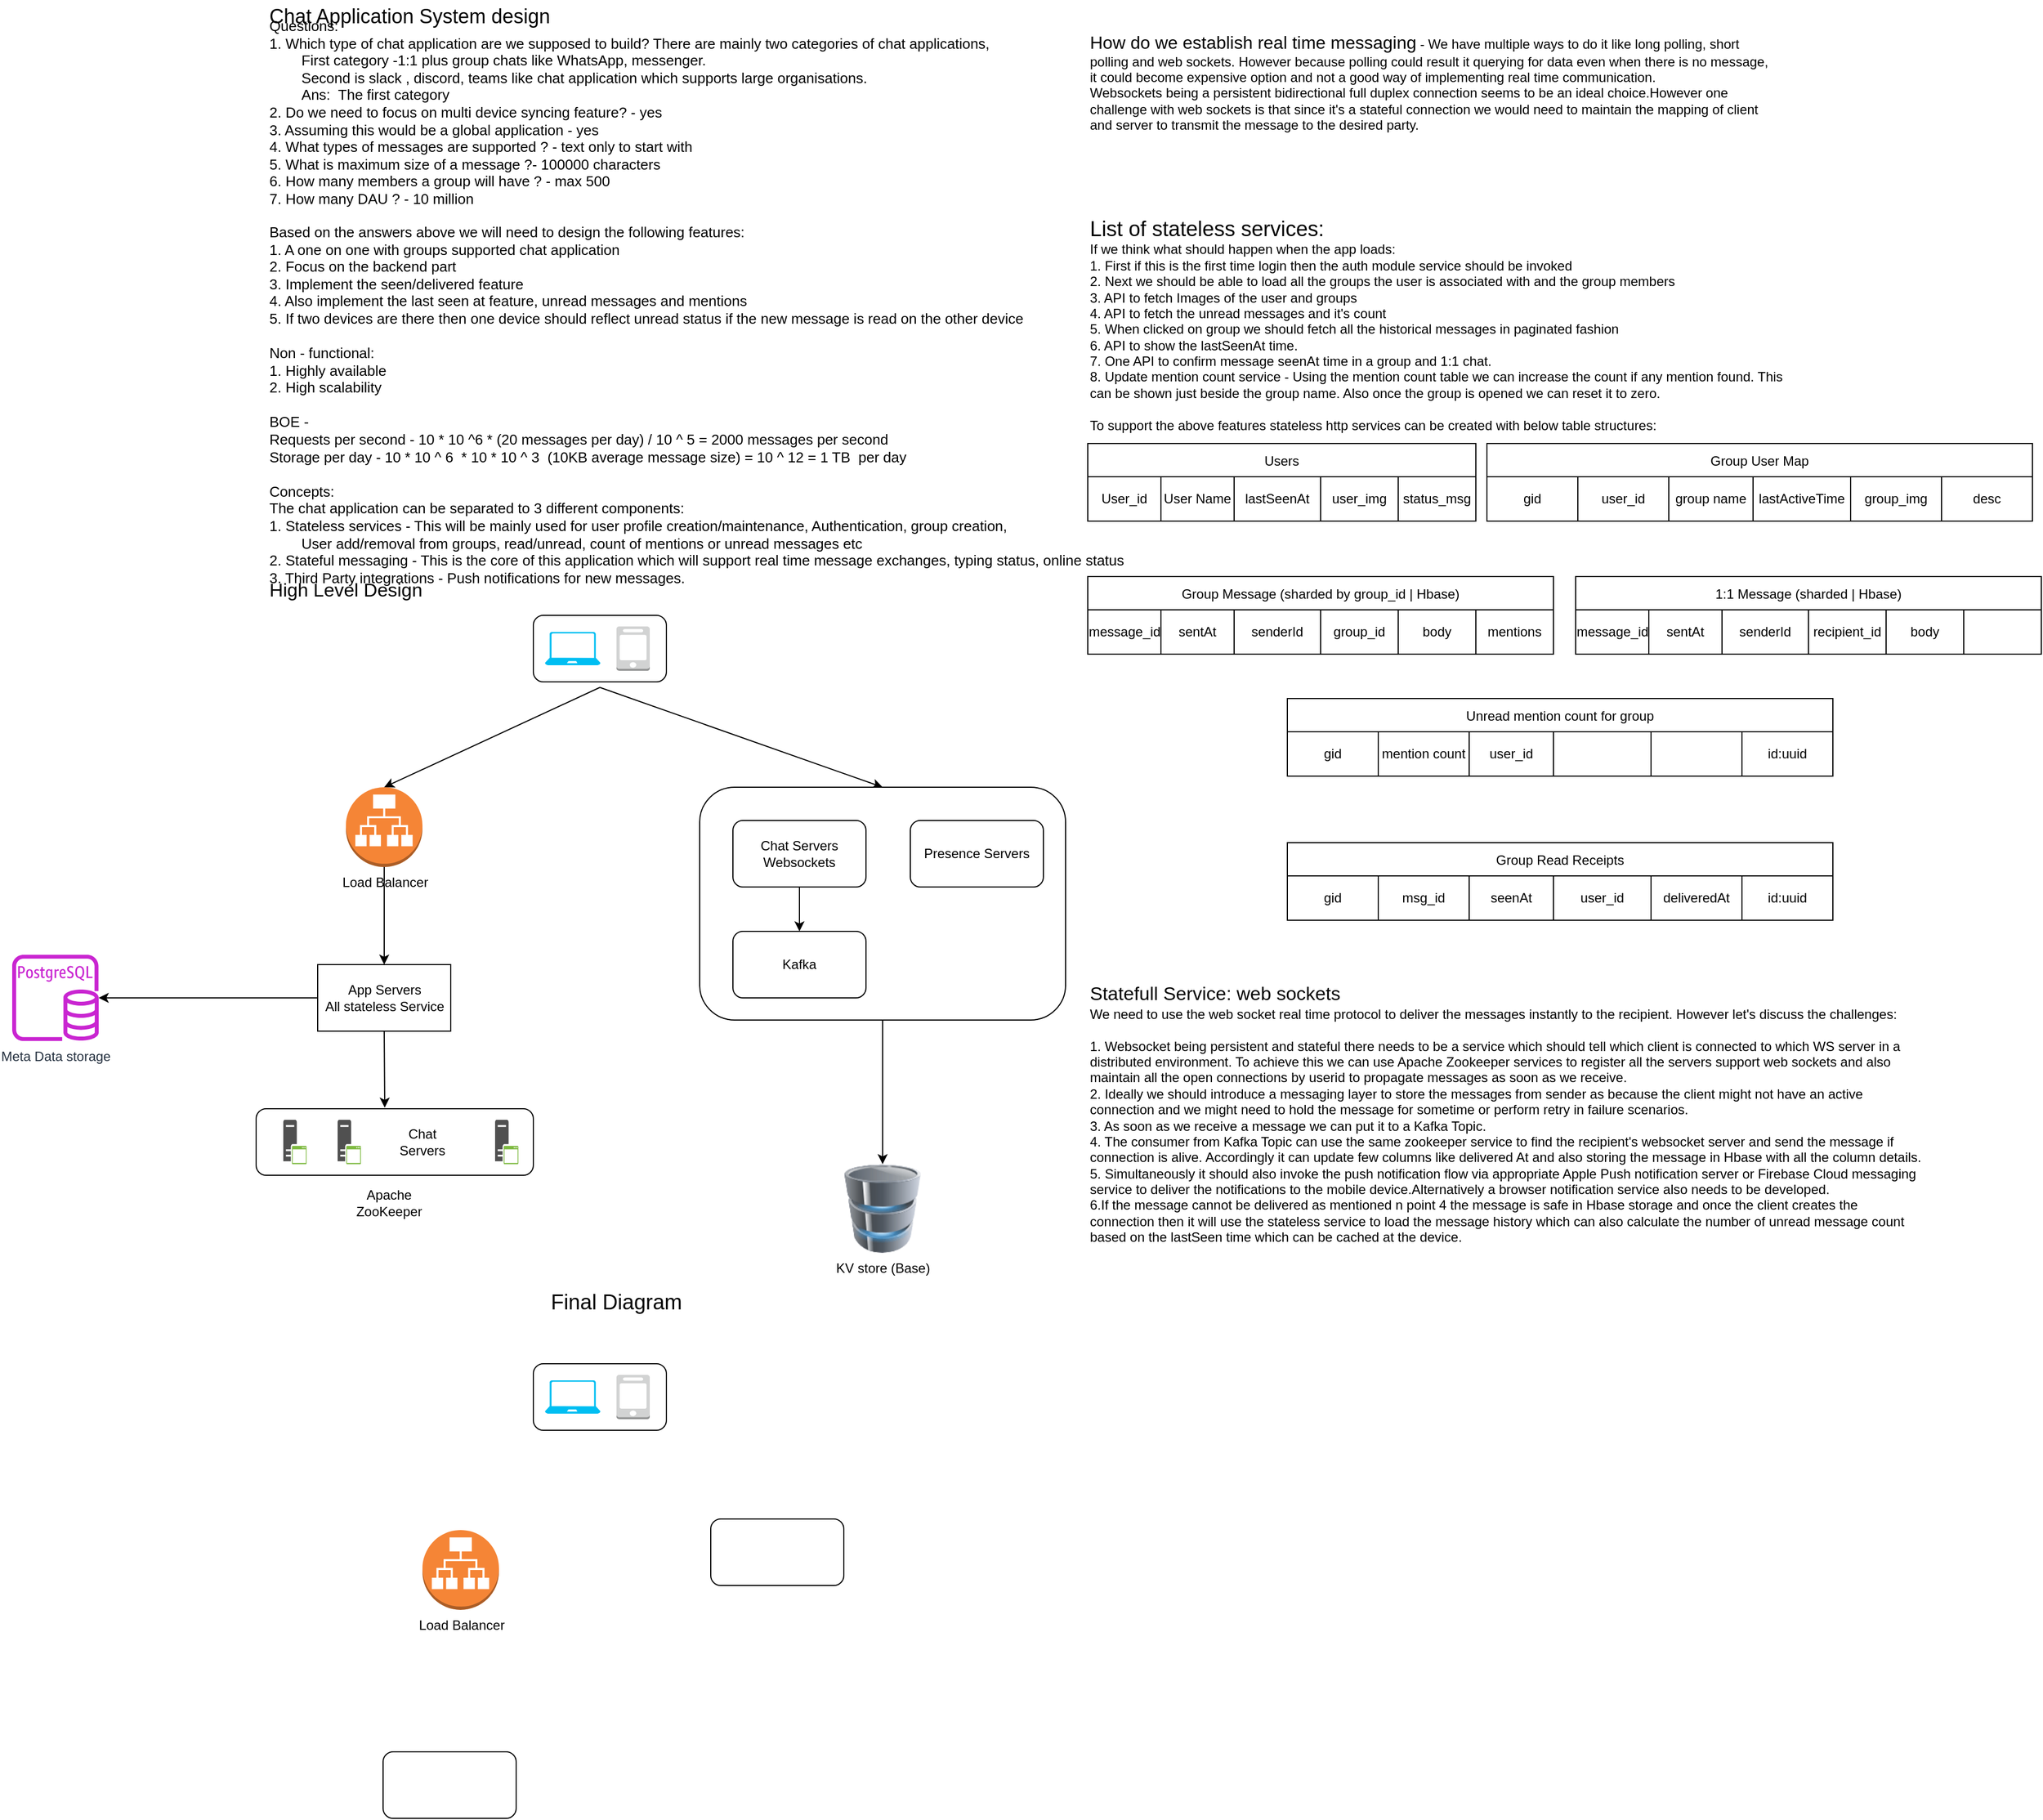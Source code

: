 <mxfile version="24.3.1" type="github">
  <diagram name="Page-1" id="3VYbJmwqDZBETqcIFygg">
    <mxGraphModel dx="2413" dy="1190" grid="1" gridSize="10" guides="1" tooltips="1" connect="1" arrows="1" fold="1" page="1" pageScale="1" pageWidth="827" pageHeight="1169" math="0" shadow="0">
      <root>
        <mxCell id="0" />
        <mxCell id="1" parent="0" />
        <mxCell id="HWvaaGP3WwTQ4oXDmzbK-1" value="&lt;div style=&quot;&quot;&gt;&lt;font style=&quot;font-size: 13px;&quot;&gt;Questions:&lt;/font&gt;&lt;/div&gt;&lt;div style=&quot;&quot;&gt;&lt;font style=&quot;font-size: 13px;&quot;&gt;1. Which type of chat application are we supposed to build? There are mainly two categories of chat applications,&amp;nbsp;&lt;/font&gt;&lt;/div&gt;&lt;div style=&quot;&quot;&gt;&lt;font style=&quot;font-size: 13px;&quot;&gt;&lt;span style=&quot;white-space: pre;&quot;&gt;&#x9;First category -&lt;/span&gt;1:1 plus group chats like WhatsApp, messenger.&amp;nbsp;&lt;/font&gt;&lt;/div&gt;&lt;div style=&quot;&quot;&gt;&lt;font style=&quot;font-size: 13px;&quot;&gt;&lt;span style=&quot;white-space: pre;&quot;&gt;&#x9;&lt;/span&gt;Second is slack , discord, teams like chat application which supports large organisations.&lt;/font&gt;&lt;/div&gt;&lt;div style=&quot;&quot;&gt;&lt;font style=&quot;font-size: 13px;&quot;&gt;&lt;span style=&quot;white-space: pre;&quot;&gt;&#x9;Ans:  The first category&lt;/span&gt;&lt;br&gt;&lt;/font&gt;&lt;/div&gt;&lt;div style=&quot;&quot;&gt;&lt;font&gt;&lt;font size=&quot;2&quot;&gt;&lt;span style=&quot;white-space: pre;&quot;&gt;2. Do we need to focus on multi device syncing feature? - yes&lt;/span&gt;&lt;/font&gt;&lt;/font&gt;&lt;/div&gt;&lt;div style=&quot;&quot;&gt;&lt;font&gt;&lt;font size=&quot;2&quot;&gt;&lt;span style=&quot;white-space: pre;&quot;&gt;3. Assuming this would be a global application - yes&lt;/span&gt;&lt;/font&gt;&lt;/font&gt;&lt;/div&gt;&lt;div style=&quot;&quot;&gt;&lt;font&gt;&lt;font size=&quot;2&quot;&gt;&lt;span style=&quot;white-space: pre;&quot;&gt;4. What types of messages are supported ? - text &lt;/span&gt;&lt;/font&gt;&lt;/font&gt;&lt;font size=&quot;2&quot;&gt;&lt;span style=&quot;white-space: pre;&quot;&gt;only to start with&lt;/span&gt;&lt;/font&gt;&lt;/div&gt;&lt;div style=&quot;&quot;&gt;&lt;font size=&quot;2&quot;&gt;&lt;span style=&quot;white-space: pre;&quot;&gt;5. What is maximum size of a message ?- 100000 characters&lt;/span&gt;&lt;/font&gt;&lt;/div&gt;&lt;div style=&quot;&quot;&gt;&lt;font size=&quot;2&quot;&gt;&lt;span style=&quot;white-space: pre;&quot;&gt;6. How many members a group will have ? - max 500&lt;/span&gt;&lt;/font&gt;&lt;/div&gt;&lt;div style=&quot;&quot;&gt;&lt;font size=&quot;2&quot;&gt;&lt;span style=&quot;white-space: pre;&quot;&gt;7. How many DAU ? - 10 million&lt;/span&gt;&lt;/font&gt;&lt;/div&gt;&lt;div style=&quot;&quot;&gt;&lt;br&gt;&lt;/div&gt;&lt;div style=&quot;&quot;&gt;&lt;font size=&quot;2&quot;&gt;&lt;span style=&quot;white-space: pre;&quot;&gt;Based on the answers above we will need to design the following features:&lt;/span&gt;&lt;/font&gt;&lt;/div&gt;&lt;div style=&quot;&quot;&gt;&lt;font size=&quot;2&quot;&gt;&lt;span style=&quot;white-space: pre;&quot;&gt;1. A one on one with groups supported chat application&lt;/span&gt;&lt;/font&gt;&lt;/div&gt;&lt;div style=&quot;&quot;&gt;&lt;font size=&quot;2&quot;&gt;&lt;span style=&quot;white-space: pre;&quot;&gt;2. Focus on the backend part&lt;/span&gt;&lt;/font&gt;&lt;/div&gt;&lt;div style=&quot;&quot;&gt;&lt;font size=&quot;2&quot;&gt;&lt;span style=&quot;white-space: pre;&quot;&gt;3. Implement the seen/delivered feature&lt;/span&gt;&lt;/font&gt;&lt;/div&gt;&lt;div style=&quot;&quot;&gt;&lt;span style=&quot;font-size: small; white-space: pre;&quot;&gt;4. Also implement the last seen at feature, unread messages and mentions&lt;/span&gt;&lt;font size=&quot;2&quot;&gt;&lt;span style=&quot;white-space: pre;&quot;&gt;&lt;br&gt;&lt;/span&gt;&lt;/font&gt;&lt;/div&gt;&lt;div style=&quot;&quot;&gt;&lt;span style=&quot;font-size: small; white-space: pre;&quot;&gt;5. If two devices are there then one device should reflect unread status if the new message is read on the other device&lt;/span&gt;&lt;/div&gt;&lt;div style=&quot;&quot;&gt;&lt;font size=&quot;2&quot;&gt;&lt;span style=&quot;white-space: pre;&quot;&gt;&lt;br&gt;&lt;/span&gt;&lt;/font&gt;&lt;/div&gt;&lt;div style=&quot;&quot;&gt;&lt;font size=&quot;2&quot;&gt;&lt;span style=&quot;white-space: pre;&quot;&gt;Non - functional:&lt;/span&gt;&lt;/font&gt;&lt;/div&gt;&lt;div style=&quot;&quot;&gt;&lt;font size=&quot;2&quot;&gt;&lt;span style=&quot;white-space: pre;&quot;&gt;1. Highly available&lt;/span&gt;&lt;/font&gt;&lt;/div&gt;&lt;div style=&quot;&quot;&gt;&lt;font size=&quot;2&quot;&gt;&lt;span style=&quot;white-space: pre;&quot;&gt;2. High scalability&lt;/span&gt;&lt;/font&gt;&lt;/div&gt;&lt;div style=&quot;&quot;&gt;&lt;font size=&quot;2&quot;&gt;&lt;span style=&quot;white-space: pre;&quot;&gt;&lt;br&gt;&lt;/span&gt;&lt;/font&gt;&lt;/div&gt;&lt;div style=&quot;&quot;&gt;&lt;font size=&quot;2&quot;&gt;&lt;span style=&quot;white-space: pre;&quot;&gt;BOE - &lt;/span&gt;&lt;/font&gt;&lt;/div&gt;&lt;div style=&quot;&quot;&gt;&lt;font size=&quot;2&quot;&gt;&lt;span style=&quot;white-space: pre;&quot;&gt;Requests per second - 10 * 10 ^6 * (20 messages per day) / 10 ^ 5 = 2000 messages per second&lt;/span&gt;&lt;/font&gt;&lt;/div&gt;&lt;div style=&quot;&quot;&gt;&lt;font size=&quot;2&quot;&gt;&lt;span style=&quot;white-space: pre;&quot;&gt;Storage per day - 10 * 10 ^ 6  * 10 * 10 ^ 3  (10KB average message size) = 10 ^ 12 = 1 TB  per day&lt;/span&gt;&lt;/font&gt;&lt;/div&gt;&lt;div style=&quot;&quot;&gt;&lt;font size=&quot;2&quot;&gt;&lt;span style=&quot;white-space: pre;&quot;&gt;&lt;br&gt;&lt;/span&gt;&lt;/font&gt;&lt;/div&gt;&lt;div style=&quot;&quot;&gt;&lt;font size=&quot;2&quot;&gt;&lt;span style=&quot;white-space: pre;&quot;&gt;Concepts:&lt;/span&gt;&lt;/font&gt;&lt;/div&gt;&lt;div style=&quot;&quot;&gt;&lt;font size=&quot;2&quot;&gt;&lt;span style=&quot;white-space: pre;&quot;&gt;The chat application can be separated to 3 different components:&lt;/span&gt;&lt;/font&gt;&lt;/div&gt;&lt;div style=&quot;&quot;&gt;&lt;font size=&quot;2&quot;&gt;&lt;span style=&quot;white-space: pre;&quot;&gt;1. Stateless services - This will be mainly used for user profile creation/maintenance, Authentication, group creation,&lt;/span&gt;&lt;/font&gt;&lt;/div&gt;&lt;div style=&quot;&quot;&gt;&lt;font size=&quot;2&quot;&gt;&lt;span style=&quot;white-space: pre;&quot;&gt;&lt;span style=&quot;white-space: pre;&quot;&gt;&#x9;&lt;/span&gt;User add/removal from groups, read/unread, count of mentions or unread messages etc&lt;/span&gt;&lt;/font&gt;&lt;/div&gt;&lt;div style=&quot;&quot;&gt;&lt;font size=&quot;2&quot;&gt;&lt;span style=&quot;white-space: pre;&quot;&gt;2. Stateful messaging - This is the core of this application which will support real time message exchanges, typing status, online status&lt;/span&gt;&lt;/font&gt;&lt;/div&gt;&lt;div style=&quot;&quot;&gt;&lt;font size=&quot;2&quot;&gt;&lt;span style=&quot;white-space: pre;&quot;&gt;3. Third Party integrations - Push notifications for new messages.&lt;/span&gt;&lt;/font&gt;&lt;/div&gt;&lt;div style=&quot;&quot;&gt;&lt;font size=&quot;2&quot;&gt;&lt;span style=&quot;white-space: pre;&quot;&gt;&lt;br&gt;&lt;/span&gt;&lt;/font&gt;&lt;/div&gt;" style="text;strokeColor=none;align=left;fillColor=none;html=1;verticalAlign=middle;whiteSpace=wrap;rounded=0;" parent="1" vertex="1">
          <mxGeometry x="40" y="80" width="690" height="460" as="geometry" />
        </mxCell>
        <mxCell id="HWvaaGP3WwTQ4oXDmzbK-2" value="&lt;div style=&quot;&quot;&gt;&lt;font style=&quot;font-size: 18px;&quot;&gt;Chat Application System design&lt;/font&gt;&lt;/div&gt;" style="text;strokeColor=none;align=left;fillColor=none;html=1;verticalAlign=middle;whiteSpace=wrap;rounded=0;" parent="1" vertex="1">
          <mxGeometry x="40" y="30" width="310" height="30" as="geometry" />
        </mxCell>
        <mxCell id="HWvaaGP3WwTQ4oXDmzbK-3" value="&lt;font style=&quot;font-size: 17px;&quot;&gt;High Level Design&lt;/font&gt;" style="text;strokeColor=none;align=left;fillColor=none;html=1;verticalAlign=middle;whiteSpace=wrap;rounded=0;" parent="1" vertex="1">
          <mxGeometry x="40" y="548" width="200" height="30" as="geometry" />
        </mxCell>
        <mxCell id="HWvaaGP3WwTQ4oXDmzbK-7" value="Load Balancer" style="outlineConnect=0;dashed=0;verticalLabelPosition=bottom;verticalAlign=top;align=center;html=1;shape=mxgraph.aws3.application_load_balancer;fillColor=#F58536;gradientColor=none;" parent="1" vertex="1">
          <mxGeometry x="111" y="740" width="69" height="72" as="geometry" />
        </mxCell>
        <mxCell id="HWvaaGP3WwTQ4oXDmzbK-11" value="KV store (Base)" style="image;html=1;image=img/lib/clip_art/computers/Database_128x128.png" parent="1" vertex="1">
          <mxGeometry x="555" y="1080" width="80" height="80" as="geometry" />
        </mxCell>
        <mxCell id="HWvaaGP3WwTQ4oXDmzbK-12" value="App Servers&lt;div&gt;All stateless Service&lt;/div&gt;" style="rounded=0;whiteSpace=wrap;html=1;" parent="1" vertex="1">
          <mxGeometry x="85.5" y="900" width="120" height="60" as="geometry" />
        </mxCell>
        <mxCell id="HWvaaGP3WwTQ4oXDmzbK-16" value="Meta Data storage" style="sketch=0;outlineConnect=0;fontColor=#232F3E;gradientColor=none;fillColor=#C925D1;strokeColor=none;dashed=0;verticalLabelPosition=bottom;verticalAlign=top;align=center;html=1;fontSize=12;fontStyle=0;aspect=fixed;pointerEvents=1;shape=mxgraph.aws4.rds_postgresql_instance;" parent="1" vertex="1">
          <mxGeometry x="-190" y="891" width="78" height="78" as="geometry" />
        </mxCell>
        <mxCell id="y-Os3jITyolEBnI4brBV-3" value="&lt;div&gt;&lt;br&gt;&lt;/div&gt;&lt;div&gt;&lt;br&gt;&lt;/div&gt;&lt;font style=&quot;font-size: 16px;&quot;&gt;How do we establish real time messaging&lt;/font&gt; - We have multiple ways to do it like long polling, short polling and web sockets. However because polling could result it querying for data even when there is no message, it could become expensive option and not a good way of implementing real time communication.&amp;nbsp;&lt;div&gt;Websockets being a persistent bidirectional full duplex connection seems to be an ideal choice.However one challenge with web sockets is that since it&#39;s a stateful connection we would need to maintain the mapping of client and server to transmit the message to the desired party.&lt;/div&gt;" style="text;strokeColor=none;align=left;fillColor=none;html=1;verticalAlign=middle;whiteSpace=wrap;rounded=0;" parent="1" vertex="1">
          <mxGeometry x="780" y="30" width="620" height="120" as="geometry" />
        </mxCell>
        <mxCell id="UpVBmO8LdcwkQg-ua9Jf-4" value="" style="group" parent="1" vertex="1" connectable="0">
          <mxGeometry x="280" y="585" width="120" height="60" as="geometry" />
        </mxCell>
        <mxCell id="UpVBmO8LdcwkQg-ua9Jf-3" value="" style="rounded=1;whiteSpace=wrap;html=1;" parent="UpVBmO8LdcwkQg-ua9Jf-4" vertex="1">
          <mxGeometry width="120" height="60" as="geometry" />
        </mxCell>
        <mxCell id="HWvaaGP3WwTQ4oXDmzbK-4" value="" style="outlineConnect=0;dashed=0;verticalLabelPosition=bottom;verticalAlign=top;align=center;html=1;shape=mxgraph.aws3.mobile_client;fillColor=#D2D3D3;gradientColor=none;" parent="UpVBmO8LdcwkQg-ua9Jf-4" vertex="1">
          <mxGeometry x="75" y="10" width="30" height="40" as="geometry" />
        </mxCell>
        <mxCell id="HWvaaGP3WwTQ4oXDmzbK-5" value="" style="verticalLabelPosition=bottom;html=1;verticalAlign=top;align=center;strokeColor=none;fillColor=#00BEF2;shape=mxgraph.azure.laptop;pointerEvents=1;" parent="UpVBmO8LdcwkQg-ua9Jf-4" vertex="1">
          <mxGeometry x="10.5" y="15" width="50" height="30" as="geometry" />
        </mxCell>
        <mxCell id="UpVBmO8LdcwkQg-ua9Jf-6" value="" style="edgeStyle=none;orthogonalLoop=1;jettySize=auto;html=1;rounded=0;entryX=0.5;entryY=0;entryDx=0;entryDy=0;entryPerimeter=0;" parent="1" target="HWvaaGP3WwTQ4oXDmzbK-7" edge="1">
          <mxGeometry width="80" relative="1" as="geometry">
            <mxPoint x="340" y="650" as="sourcePoint" />
            <mxPoint x="410" y="690" as="targetPoint" />
            <Array as="points" />
          </mxGeometry>
        </mxCell>
        <mxCell id="UpVBmO8LdcwkQg-ua9Jf-7" value="" style="edgeStyle=none;orthogonalLoop=1;jettySize=auto;html=1;rounded=0;entryX=0.5;entryY=0;entryDx=0;entryDy=0;" parent="1" target="UpVBmO8LdcwkQg-ua9Jf-8" edge="1">
          <mxGeometry width="80" relative="1" as="geometry">
            <mxPoint x="340" y="650" as="sourcePoint" />
            <mxPoint x="440" y="690" as="targetPoint" />
            <Array as="points" />
          </mxGeometry>
        </mxCell>
        <mxCell id="UpVBmO8LdcwkQg-ua9Jf-9" value="" style="edgeStyle=none;orthogonalLoop=1;jettySize=auto;html=1;rounded=0;exitX=0.5;exitY=1;exitDx=0;exitDy=0;exitPerimeter=0;" parent="1" source="HWvaaGP3WwTQ4oXDmzbK-7" target="HWvaaGP3WwTQ4oXDmzbK-12" edge="1">
          <mxGeometry width="80" relative="1" as="geometry">
            <mxPoint x="30" y="750" as="sourcePoint" />
            <mxPoint x="110" y="750" as="targetPoint" />
            <Array as="points" />
          </mxGeometry>
        </mxCell>
        <mxCell id="UpVBmO8LdcwkQg-ua9Jf-10" value="" style="edgeStyle=none;orthogonalLoop=1;jettySize=auto;html=1;rounded=0;exitX=0;exitY=0.5;exitDx=0;exitDy=0;" parent="1" source="HWvaaGP3WwTQ4oXDmzbK-12" target="HWvaaGP3WwTQ4oXDmzbK-16" edge="1">
          <mxGeometry width="80" relative="1" as="geometry">
            <mxPoint x="220" y="1040" as="sourcePoint" />
            <mxPoint x="300" y="1040" as="targetPoint" />
            <Array as="points" />
          </mxGeometry>
        </mxCell>
        <mxCell id="UpVBmO8LdcwkQg-ua9Jf-11" value="" style="edgeStyle=none;orthogonalLoop=1;jettySize=auto;html=1;rounded=0;exitX=0.5;exitY=1;exitDx=0;exitDy=0;" parent="1" source="UpVBmO8LdcwkQg-ua9Jf-8" target="HWvaaGP3WwTQ4oXDmzbK-11" edge="1">
          <mxGeometry width="80" relative="1" as="geometry">
            <mxPoint x="500" y="1010" as="sourcePoint" />
            <mxPoint x="580" y="1010" as="targetPoint" />
            <Array as="points" />
          </mxGeometry>
        </mxCell>
        <mxCell id="UpVBmO8LdcwkQg-ua9Jf-14" value="&lt;div&gt;&lt;font style=&quot;font-size: 19px;&quot;&gt;List of stateless services:&lt;/font&gt;&lt;/div&gt;If we think what should happen when the app loads:&lt;div&gt;1. First if this is the first time login then the auth module service should be invoked&lt;/div&gt;&lt;div&gt;2. Next we should be able to load all the groups the user is associated with and the group members&lt;/div&gt;&lt;div&gt;3. API to fetch Images of the user and groups&lt;/div&gt;&lt;div&gt;4. API to fetch the unread messages and it&#39;s count&lt;/div&gt;&lt;div&gt;5. When clicked on group we should fetch all the historical messages in paginated fashion&lt;/div&gt;&lt;div&gt;6. API to show the lastSeenAt time.&lt;/div&gt;&lt;div&gt;7. One API to confirm message seenAt time in a group and 1:1 chat.&lt;/div&gt;&lt;div&gt;8. Update mention count service - Using the mention count table we can increase the count if any mention found. This can be shown just beside the group name. Also once the group is opened we can reset it to zero.&lt;/div&gt;&lt;div&gt;&lt;br&gt;&lt;/div&gt;&lt;div&gt;To support the above features stateless http services can be created with below table structures:&lt;/div&gt;&lt;div&gt;&lt;br&gt;&lt;/div&gt;" style="text;strokeColor=none;align=left;fillColor=none;html=1;verticalAlign=middle;whiteSpace=wrap;rounded=0;" parent="1" vertex="1">
          <mxGeometry x="780" y="210" width="630" height="240" as="geometry" />
        </mxCell>
        <mxCell id="UpVBmO8LdcwkQg-ua9Jf-22" value="Group User Map" style="shape=table;startSize=30;container=1;collapsible=0;childLayout=tableLayout;" parent="1" vertex="1">
          <mxGeometry x="1140" y="430" width="492" height="70" as="geometry" />
        </mxCell>
        <mxCell id="UpVBmO8LdcwkQg-ua9Jf-23" value="" style="shape=tableRow;horizontal=0;startSize=0;swimlaneHead=0;swimlaneBody=0;strokeColor=inherit;top=0;left=0;bottom=0;right=0;collapsible=0;dropTarget=0;fillColor=none;points=[[0,0.5],[1,0.5]];portConstraint=eastwest;" parent="UpVBmO8LdcwkQg-ua9Jf-22" vertex="1">
          <mxGeometry y="30" width="492" height="40" as="geometry" />
        </mxCell>
        <mxCell id="UpVBmO8LdcwkQg-ua9Jf-24" value="gid" style="shape=partialRectangle;html=1;whiteSpace=wrap;connectable=0;strokeColor=inherit;overflow=hidden;fillColor=none;top=0;left=0;bottom=0;right=0;pointerEvents=1;" parent="UpVBmO8LdcwkQg-ua9Jf-23" vertex="1">
          <mxGeometry width="82" height="40" as="geometry">
            <mxRectangle width="82" height="40" as="alternateBounds" />
          </mxGeometry>
        </mxCell>
        <mxCell id="UpVBmO8LdcwkQg-ua9Jf-25" value="user_id" style="shape=partialRectangle;html=1;whiteSpace=wrap;connectable=0;strokeColor=inherit;overflow=hidden;fillColor=none;top=0;left=0;bottom=0;right=0;pointerEvents=1;" parent="UpVBmO8LdcwkQg-ua9Jf-23" vertex="1">
          <mxGeometry x="82" width="82" height="40" as="geometry">
            <mxRectangle width="82" height="40" as="alternateBounds" />
          </mxGeometry>
        </mxCell>
        <mxCell id="UpVBmO8LdcwkQg-ua9Jf-26" value="group name" style="shape=partialRectangle;html=1;whiteSpace=wrap;connectable=0;strokeColor=inherit;overflow=hidden;fillColor=none;top=0;left=0;bottom=0;right=0;pointerEvents=1;" parent="UpVBmO8LdcwkQg-ua9Jf-23" vertex="1">
          <mxGeometry x="164" width="76" height="40" as="geometry">
            <mxRectangle width="76" height="40" as="alternateBounds" />
          </mxGeometry>
        </mxCell>
        <mxCell id="UpVBmO8LdcwkQg-ua9Jf-27" value="lastActiveTime" style="shape=partialRectangle;html=1;whiteSpace=wrap;connectable=0;strokeColor=inherit;overflow=hidden;fillColor=none;top=0;left=0;bottom=0;right=0;pointerEvents=1;" parent="UpVBmO8LdcwkQg-ua9Jf-23" vertex="1">
          <mxGeometry x="240" width="88" height="40" as="geometry">
            <mxRectangle width="88" height="40" as="alternateBounds" />
          </mxGeometry>
        </mxCell>
        <mxCell id="UpVBmO8LdcwkQg-ua9Jf-28" value="group_img" style="shape=partialRectangle;html=1;whiteSpace=wrap;connectable=0;strokeColor=inherit;overflow=hidden;fillColor=none;top=0;left=0;bottom=0;right=0;pointerEvents=1;" parent="UpVBmO8LdcwkQg-ua9Jf-23" vertex="1">
          <mxGeometry x="328" width="82" height="40" as="geometry">
            <mxRectangle width="82" height="40" as="alternateBounds" />
          </mxGeometry>
        </mxCell>
        <mxCell id="UpVBmO8LdcwkQg-ua9Jf-69" value="desc" style="shape=partialRectangle;html=1;whiteSpace=wrap;connectable=0;strokeColor=inherit;overflow=hidden;fillColor=none;top=0;left=0;bottom=0;right=0;pointerEvents=1;" parent="UpVBmO8LdcwkQg-ua9Jf-23" vertex="1">
          <mxGeometry x="410" width="82" height="40" as="geometry">
            <mxRectangle width="82" height="40" as="alternateBounds" />
          </mxGeometry>
        </mxCell>
        <mxCell id="UpVBmO8LdcwkQg-ua9Jf-48" value="Users" style="shape=table;startSize=30;container=1;collapsible=0;childLayout=tableLayout;" parent="1" vertex="1">
          <mxGeometry x="780" y="430" width="350" height="70" as="geometry" />
        </mxCell>
        <mxCell id="UpVBmO8LdcwkQg-ua9Jf-49" value="" style="shape=tableRow;horizontal=0;startSize=0;swimlaneHead=0;swimlaneBody=0;strokeColor=inherit;top=0;left=0;bottom=0;right=0;collapsible=0;dropTarget=0;fillColor=none;points=[[0,0.5],[1,0.5]];portConstraint=eastwest;" parent="UpVBmO8LdcwkQg-ua9Jf-48" vertex="1">
          <mxGeometry y="30" width="350" height="40" as="geometry" />
        </mxCell>
        <mxCell id="UpVBmO8LdcwkQg-ua9Jf-50" value="User_id" style="shape=partialRectangle;html=1;whiteSpace=wrap;connectable=0;strokeColor=inherit;overflow=hidden;fillColor=none;top=0;left=0;bottom=0;right=0;pointerEvents=1;" parent="UpVBmO8LdcwkQg-ua9Jf-49" vertex="1">
          <mxGeometry width="66" height="40" as="geometry">
            <mxRectangle width="66" height="40" as="alternateBounds" />
          </mxGeometry>
        </mxCell>
        <mxCell id="UpVBmO8LdcwkQg-ua9Jf-51" value="User Name" style="shape=partialRectangle;html=1;whiteSpace=wrap;connectable=0;strokeColor=inherit;overflow=hidden;fillColor=none;top=0;left=0;bottom=0;right=0;pointerEvents=1;" parent="UpVBmO8LdcwkQg-ua9Jf-49" vertex="1">
          <mxGeometry x="66" width="66" height="40" as="geometry">
            <mxRectangle width="66" height="40" as="alternateBounds" />
          </mxGeometry>
        </mxCell>
        <mxCell id="UpVBmO8LdcwkQg-ua9Jf-52" value="lastSeenAt" style="shape=partialRectangle;html=1;whiteSpace=wrap;connectable=0;strokeColor=inherit;overflow=hidden;fillColor=none;top=0;left=0;bottom=0;right=0;pointerEvents=1;" parent="UpVBmO8LdcwkQg-ua9Jf-49" vertex="1">
          <mxGeometry x="132" width="78" height="40" as="geometry">
            <mxRectangle width="78" height="40" as="alternateBounds" />
          </mxGeometry>
        </mxCell>
        <mxCell id="UpVBmO8LdcwkQg-ua9Jf-53" value="user_img" style="shape=partialRectangle;html=1;whiteSpace=wrap;connectable=0;strokeColor=inherit;overflow=hidden;fillColor=none;top=0;left=0;bottom=0;right=0;pointerEvents=1;" parent="UpVBmO8LdcwkQg-ua9Jf-49" vertex="1">
          <mxGeometry x="210" width="70" height="40" as="geometry">
            <mxRectangle width="70" height="40" as="alternateBounds" />
          </mxGeometry>
        </mxCell>
        <mxCell id="UpVBmO8LdcwkQg-ua9Jf-54" value="status_msg" style="shape=partialRectangle;html=1;whiteSpace=wrap;connectable=0;strokeColor=inherit;overflow=hidden;fillColor=none;top=0;left=0;bottom=0;right=0;pointerEvents=1;" parent="UpVBmO8LdcwkQg-ua9Jf-49" vertex="1">
          <mxGeometry x="280" width="70" height="40" as="geometry">
            <mxRectangle width="70" height="40" as="alternateBounds" />
          </mxGeometry>
        </mxCell>
        <mxCell id="UpVBmO8LdcwkQg-ua9Jf-56" value="Group Message (sharded by group_id | Hbase)" style="shape=table;startSize=30;container=1;collapsible=0;childLayout=tableLayout;" parent="1" vertex="1">
          <mxGeometry x="780" y="550" width="420" height="70" as="geometry" />
        </mxCell>
        <mxCell id="UpVBmO8LdcwkQg-ua9Jf-57" value="" style="shape=tableRow;horizontal=0;startSize=0;swimlaneHead=0;swimlaneBody=0;strokeColor=inherit;top=0;left=0;bottom=0;right=0;collapsible=0;dropTarget=0;fillColor=none;points=[[0,0.5],[1,0.5]];portConstraint=eastwest;" parent="UpVBmO8LdcwkQg-ua9Jf-56" vertex="1">
          <mxGeometry y="30" width="420" height="40" as="geometry" />
        </mxCell>
        <mxCell id="UpVBmO8LdcwkQg-ua9Jf-58" value="message_id" style="shape=partialRectangle;html=1;whiteSpace=wrap;connectable=0;strokeColor=inherit;overflow=hidden;fillColor=none;top=0;left=0;bottom=0;right=0;pointerEvents=1;" parent="UpVBmO8LdcwkQg-ua9Jf-57" vertex="1">
          <mxGeometry width="66" height="40" as="geometry">
            <mxRectangle width="66" height="40" as="alternateBounds" />
          </mxGeometry>
        </mxCell>
        <mxCell id="UpVBmO8LdcwkQg-ua9Jf-59" value="sentAt" style="shape=partialRectangle;html=1;whiteSpace=wrap;connectable=0;strokeColor=inherit;overflow=hidden;fillColor=none;top=0;left=0;bottom=0;right=0;pointerEvents=1;" parent="UpVBmO8LdcwkQg-ua9Jf-57" vertex="1">
          <mxGeometry x="66" width="66" height="40" as="geometry">
            <mxRectangle width="66" height="40" as="alternateBounds" />
          </mxGeometry>
        </mxCell>
        <mxCell id="UpVBmO8LdcwkQg-ua9Jf-60" value="senderId" style="shape=partialRectangle;html=1;whiteSpace=wrap;connectable=0;strokeColor=inherit;overflow=hidden;fillColor=none;top=0;left=0;bottom=0;right=0;pointerEvents=1;" parent="UpVBmO8LdcwkQg-ua9Jf-57" vertex="1">
          <mxGeometry x="132" width="78" height="40" as="geometry">
            <mxRectangle width="78" height="40" as="alternateBounds" />
          </mxGeometry>
        </mxCell>
        <mxCell id="UpVBmO8LdcwkQg-ua9Jf-61" value="group_id" style="shape=partialRectangle;html=1;whiteSpace=wrap;connectable=0;strokeColor=inherit;overflow=hidden;fillColor=none;top=0;left=0;bottom=0;right=0;pointerEvents=1;" parent="UpVBmO8LdcwkQg-ua9Jf-57" vertex="1">
          <mxGeometry x="210" width="70" height="40" as="geometry">
            <mxRectangle width="70" height="40" as="alternateBounds" />
          </mxGeometry>
        </mxCell>
        <mxCell id="UpVBmO8LdcwkQg-ua9Jf-62" value="body" style="shape=partialRectangle;html=1;whiteSpace=wrap;connectable=0;strokeColor=inherit;overflow=hidden;fillColor=none;top=0;left=0;bottom=0;right=0;pointerEvents=1;" parent="UpVBmO8LdcwkQg-ua9Jf-57" vertex="1">
          <mxGeometry x="280" width="70" height="40" as="geometry">
            <mxRectangle width="70" height="40" as="alternateBounds" />
          </mxGeometry>
        </mxCell>
        <mxCell id="UpVBmO8LdcwkQg-ua9Jf-78" value="mentions" style="shape=partialRectangle;html=1;whiteSpace=wrap;connectable=0;strokeColor=inherit;overflow=hidden;fillColor=none;top=0;left=0;bottom=0;right=0;pointerEvents=1;" parent="UpVBmO8LdcwkQg-ua9Jf-57" vertex="1">
          <mxGeometry x="350" width="70" height="40" as="geometry">
            <mxRectangle width="70" height="40" as="alternateBounds" />
          </mxGeometry>
        </mxCell>
        <mxCell id="UpVBmO8LdcwkQg-ua9Jf-70" value="Group Read Receipts" style="shape=table;startSize=30;container=1;collapsible=0;childLayout=tableLayout;" parent="1" vertex="1">
          <mxGeometry x="960" y="790" width="492" height="70" as="geometry" />
        </mxCell>
        <mxCell id="UpVBmO8LdcwkQg-ua9Jf-71" value="" style="shape=tableRow;horizontal=0;startSize=0;swimlaneHead=0;swimlaneBody=0;strokeColor=inherit;top=0;left=0;bottom=0;right=0;collapsible=0;dropTarget=0;fillColor=none;points=[[0,0.5],[1,0.5]];portConstraint=eastwest;" parent="UpVBmO8LdcwkQg-ua9Jf-70" vertex="1">
          <mxGeometry y="30" width="492" height="40" as="geometry" />
        </mxCell>
        <mxCell id="UpVBmO8LdcwkQg-ua9Jf-72" value="gid" style="shape=partialRectangle;html=1;whiteSpace=wrap;connectable=0;strokeColor=inherit;overflow=hidden;fillColor=none;top=0;left=0;bottom=0;right=0;pointerEvents=1;" parent="UpVBmO8LdcwkQg-ua9Jf-71" vertex="1">
          <mxGeometry width="82" height="40" as="geometry">
            <mxRectangle width="82" height="40" as="alternateBounds" />
          </mxGeometry>
        </mxCell>
        <mxCell id="UpVBmO8LdcwkQg-ua9Jf-73" value="msg_id" style="shape=partialRectangle;html=1;whiteSpace=wrap;connectable=0;strokeColor=inherit;overflow=hidden;fillColor=none;top=0;left=0;bottom=0;right=0;pointerEvents=1;" parent="UpVBmO8LdcwkQg-ua9Jf-71" vertex="1">
          <mxGeometry x="82" width="82" height="40" as="geometry">
            <mxRectangle width="82" height="40" as="alternateBounds" />
          </mxGeometry>
        </mxCell>
        <mxCell id="UpVBmO8LdcwkQg-ua9Jf-74" value="seenAt" style="shape=partialRectangle;html=1;whiteSpace=wrap;connectable=0;strokeColor=inherit;overflow=hidden;fillColor=none;top=0;left=0;bottom=0;right=0;pointerEvents=1;" parent="UpVBmO8LdcwkQg-ua9Jf-71" vertex="1">
          <mxGeometry x="164" width="76" height="40" as="geometry">
            <mxRectangle width="76" height="40" as="alternateBounds" />
          </mxGeometry>
        </mxCell>
        <mxCell id="UpVBmO8LdcwkQg-ua9Jf-75" value="user_id" style="shape=partialRectangle;html=1;whiteSpace=wrap;connectable=0;strokeColor=inherit;overflow=hidden;fillColor=none;top=0;left=0;bottom=0;right=0;pointerEvents=1;" parent="UpVBmO8LdcwkQg-ua9Jf-71" vertex="1">
          <mxGeometry x="240" width="88" height="40" as="geometry">
            <mxRectangle width="88" height="40" as="alternateBounds" />
          </mxGeometry>
        </mxCell>
        <mxCell id="UpVBmO8LdcwkQg-ua9Jf-76" value="deliveredAt" style="shape=partialRectangle;html=1;whiteSpace=wrap;connectable=0;strokeColor=inherit;overflow=hidden;fillColor=none;top=0;left=0;bottom=0;right=0;pointerEvents=1;" parent="UpVBmO8LdcwkQg-ua9Jf-71" vertex="1">
          <mxGeometry x="328" width="82" height="40" as="geometry">
            <mxRectangle width="82" height="40" as="alternateBounds" />
          </mxGeometry>
        </mxCell>
        <mxCell id="UpVBmO8LdcwkQg-ua9Jf-95" value="id:uuid" style="shape=partialRectangle;html=1;whiteSpace=wrap;connectable=0;strokeColor=inherit;overflow=hidden;fillColor=none;top=0;left=0;bottom=0;right=0;pointerEvents=1;" parent="UpVBmO8LdcwkQg-ua9Jf-71" vertex="1">
          <mxGeometry x="410" width="82" height="40" as="geometry">
            <mxRectangle width="82" height="40" as="alternateBounds" />
          </mxGeometry>
        </mxCell>
        <mxCell id="UpVBmO8LdcwkQg-ua9Jf-79" value="1:1 Message (sharded | Hbase)" style="shape=table;startSize=30;container=1;collapsible=0;childLayout=tableLayout;" parent="1" vertex="1">
          <mxGeometry x="1220" y="550" width="420" height="70" as="geometry" />
        </mxCell>
        <mxCell id="UpVBmO8LdcwkQg-ua9Jf-80" value="" style="shape=tableRow;horizontal=0;startSize=0;swimlaneHead=0;swimlaneBody=0;strokeColor=inherit;top=0;left=0;bottom=0;right=0;collapsible=0;dropTarget=0;fillColor=none;points=[[0,0.5],[1,0.5]];portConstraint=eastwest;" parent="UpVBmO8LdcwkQg-ua9Jf-79" vertex="1">
          <mxGeometry y="30" width="420" height="40" as="geometry" />
        </mxCell>
        <mxCell id="UpVBmO8LdcwkQg-ua9Jf-81" value="message_id" style="shape=partialRectangle;html=1;whiteSpace=wrap;connectable=0;strokeColor=inherit;overflow=hidden;fillColor=none;top=0;left=0;bottom=0;right=0;pointerEvents=1;" parent="UpVBmO8LdcwkQg-ua9Jf-80" vertex="1">
          <mxGeometry width="66" height="40" as="geometry">
            <mxRectangle width="66" height="40" as="alternateBounds" />
          </mxGeometry>
        </mxCell>
        <mxCell id="UpVBmO8LdcwkQg-ua9Jf-82" value="sentAt" style="shape=partialRectangle;html=1;whiteSpace=wrap;connectable=0;strokeColor=inherit;overflow=hidden;fillColor=none;top=0;left=0;bottom=0;right=0;pointerEvents=1;" parent="UpVBmO8LdcwkQg-ua9Jf-80" vertex="1">
          <mxGeometry x="66" width="66" height="40" as="geometry">
            <mxRectangle width="66" height="40" as="alternateBounds" />
          </mxGeometry>
        </mxCell>
        <mxCell id="UpVBmO8LdcwkQg-ua9Jf-83" value="senderId" style="shape=partialRectangle;html=1;whiteSpace=wrap;connectable=0;strokeColor=inherit;overflow=hidden;fillColor=none;top=0;left=0;bottom=0;right=0;pointerEvents=1;" parent="UpVBmO8LdcwkQg-ua9Jf-80" vertex="1">
          <mxGeometry x="132" width="78" height="40" as="geometry">
            <mxRectangle width="78" height="40" as="alternateBounds" />
          </mxGeometry>
        </mxCell>
        <mxCell id="UpVBmO8LdcwkQg-ua9Jf-84" value="recipient_id" style="shape=partialRectangle;html=1;whiteSpace=wrap;connectable=0;strokeColor=inherit;overflow=hidden;fillColor=none;top=0;left=0;bottom=0;right=0;pointerEvents=1;" parent="UpVBmO8LdcwkQg-ua9Jf-80" vertex="1">
          <mxGeometry x="210" width="70" height="40" as="geometry">
            <mxRectangle width="70" height="40" as="alternateBounds" />
          </mxGeometry>
        </mxCell>
        <mxCell id="UpVBmO8LdcwkQg-ua9Jf-85" value="body" style="shape=partialRectangle;html=1;whiteSpace=wrap;connectable=0;strokeColor=inherit;overflow=hidden;fillColor=none;top=0;left=0;bottom=0;right=0;pointerEvents=1;" parent="UpVBmO8LdcwkQg-ua9Jf-80" vertex="1">
          <mxGeometry x="280" width="70" height="40" as="geometry">
            <mxRectangle width="70" height="40" as="alternateBounds" />
          </mxGeometry>
        </mxCell>
        <mxCell id="UpVBmO8LdcwkQg-ua9Jf-86" style="shape=partialRectangle;html=1;whiteSpace=wrap;connectable=0;strokeColor=inherit;overflow=hidden;fillColor=none;top=0;left=0;bottom=0;right=0;pointerEvents=1;" parent="UpVBmO8LdcwkQg-ua9Jf-80" vertex="1">
          <mxGeometry x="350" width="70" height="40" as="geometry">
            <mxRectangle width="70" height="40" as="alternateBounds" />
          </mxGeometry>
        </mxCell>
        <mxCell id="UpVBmO8LdcwkQg-ua9Jf-87" value="Unread mention count for group" style="shape=table;startSize=30;container=1;collapsible=0;childLayout=tableLayout;" parent="1" vertex="1">
          <mxGeometry x="960" y="660" width="492" height="70" as="geometry" />
        </mxCell>
        <mxCell id="UpVBmO8LdcwkQg-ua9Jf-88" value="" style="shape=tableRow;horizontal=0;startSize=0;swimlaneHead=0;swimlaneBody=0;strokeColor=inherit;top=0;left=0;bottom=0;right=0;collapsible=0;dropTarget=0;fillColor=none;points=[[0,0.5],[1,0.5]];portConstraint=eastwest;" parent="UpVBmO8LdcwkQg-ua9Jf-87" vertex="1">
          <mxGeometry y="30" width="492" height="40" as="geometry" />
        </mxCell>
        <mxCell id="UpVBmO8LdcwkQg-ua9Jf-89" value="gid" style="shape=partialRectangle;html=1;whiteSpace=wrap;connectable=0;strokeColor=inherit;overflow=hidden;fillColor=none;top=0;left=0;bottom=0;right=0;pointerEvents=1;" parent="UpVBmO8LdcwkQg-ua9Jf-88" vertex="1">
          <mxGeometry width="82" height="40" as="geometry">
            <mxRectangle width="82" height="40" as="alternateBounds" />
          </mxGeometry>
        </mxCell>
        <mxCell id="UpVBmO8LdcwkQg-ua9Jf-90" value="mention count" style="shape=partialRectangle;html=1;whiteSpace=wrap;connectable=0;strokeColor=inherit;overflow=hidden;fillColor=none;top=0;left=0;bottom=0;right=0;pointerEvents=1;" parent="UpVBmO8LdcwkQg-ua9Jf-88" vertex="1">
          <mxGeometry x="82" width="82" height="40" as="geometry">
            <mxRectangle width="82" height="40" as="alternateBounds" />
          </mxGeometry>
        </mxCell>
        <mxCell id="UpVBmO8LdcwkQg-ua9Jf-91" value="user_id" style="shape=partialRectangle;html=1;whiteSpace=wrap;connectable=0;strokeColor=inherit;overflow=hidden;fillColor=none;top=0;left=0;bottom=0;right=0;pointerEvents=1;" parent="UpVBmO8LdcwkQg-ua9Jf-88" vertex="1">
          <mxGeometry x="164" width="76" height="40" as="geometry">
            <mxRectangle width="76" height="40" as="alternateBounds" />
          </mxGeometry>
        </mxCell>
        <mxCell id="UpVBmO8LdcwkQg-ua9Jf-92" value="" style="shape=partialRectangle;html=1;whiteSpace=wrap;connectable=0;strokeColor=inherit;overflow=hidden;fillColor=none;top=0;left=0;bottom=0;right=0;pointerEvents=1;" parent="UpVBmO8LdcwkQg-ua9Jf-88" vertex="1">
          <mxGeometry x="240" width="88" height="40" as="geometry">
            <mxRectangle width="88" height="40" as="alternateBounds" />
          </mxGeometry>
        </mxCell>
        <mxCell id="UpVBmO8LdcwkQg-ua9Jf-93" value="" style="shape=partialRectangle;html=1;whiteSpace=wrap;connectable=0;strokeColor=inherit;overflow=hidden;fillColor=none;top=0;left=0;bottom=0;right=0;pointerEvents=1;" parent="UpVBmO8LdcwkQg-ua9Jf-88" vertex="1">
          <mxGeometry x="328" width="82" height="40" as="geometry">
            <mxRectangle width="82" height="40" as="alternateBounds" />
          </mxGeometry>
        </mxCell>
        <mxCell id="UpVBmO8LdcwkQg-ua9Jf-94" value="id:uuid" style="shape=partialRectangle;html=1;whiteSpace=wrap;connectable=0;strokeColor=inherit;overflow=hidden;fillColor=none;top=0;left=0;bottom=0;right=0;pointerEvents=1;" parent="UpVBmO8LdcwkQg-ua9Jf-88" vertex="1">
          <mxGeometry x="410" width="82" height="40" as="geometry">
            <mxRectangle width="82" height="40" as="alternateBounds" />
          </mxGeometry>
        </mxCell>
        <mxCell id="UpVBmO8LdcwkQg-ua9Jf-96" value="&lt;font style=&quot;font-size: 17px;&quot;&gt;Statefull Service: web sockets&lt;/font&gt;&lt;div style=&quot;&quot;&gt;&lt;font style=&quot;font-size: 12px;&quot;&gt;W&lt;/font&gt;&lt;font style=&quot;font-size: 12px;&quot;&gt;e need to use the web socket real time protocol to deliver the messages instantly to the recipient. However let&#39;s discuss the challenges:&lt;/font&gt;&lt;/div&gt;&lt;div style=&quot;&quot;&gt;&lt;font style=&quot;font-size: 12px;&quot;&gt;&lt;br&gt;&lt;/font&gt;&lt;/div&gt;&lt;div style=&quot;&quot;&gt;&lt;font style=&quot;font-size: 12px;&quot;&gt;1. Websocket being persistent and stateful there needs to be a service which should tell which client is connected to which WS server in a distributed environment. To achieve this we can use Apache Zookeeper services to register all the servers support web sockets and also maintain all the open connections by userid to propagate messages as soon as we receive.&lt;/font&gt;&lt;/div&gt;&lt;div style=&quot;&quot;&gt;&lt;font style=&quot;font-size: 12px;&quot;&gt;2. Ideally we should introduce a messaging layer to store the messages from sender as because the client might not have an active connection and we might need to hold the message for sometime or perform retry in failure scenarios.&lt;/font&gt;&lt;/div&gt;&lt;div style=&quot;&quot;&gt;&lt;font style=&quot;font-size: 12px;&quot;&gt;3. As soon as we receive a message we can put it to a Kafka Topic.&amp;nbsp;&lt;/font&gt;&lt;/div&gt;&lt;div style=&quot;&quot;&gt;&lt;font style=&quot;font-size: 12px;&quot;&gt;4. The consumer from Kafka Topic can use the same zookeeper service to find the recipient&#39;s websocket server and send the message if connection is alive. Accordingly it can update few columns like delivered At and also storing the message in Hbase with all the column details.&lt;/font&gt;&lt;/div&gt;&lt;div style=&quot;&quot;&gt;&lt;font style=&quot;font-size: 12px;&quot;&gt;5. Simultaneously it should also invoke the push notification flow via appropriate Apple Push notification server or Firebase Cloud messaging service to deliver the notifications to the mobile device.Alternatively a browser notification service also needs to be developed.&lt;/font&gt;&lt;/div&gt;&lt;div style=&quot;&quot;&gt;&lt;font style=&quot;font-size: 12px;&quot;&gt;6.If the message cannot be delivered as mentioned n point 4 the message is safe in Hbase storage and once the client creates the connection then it will use the stateless service to load the message history which can also calculate the number of unread message count based on the lastSeen time which can be cached at the device.&lt;/font&gt;&lt;/div&gt;" style="text;strokeColor=none;align=left;fillColor=none;html=1;verticalAlign=middle;whiteSpace=wrap;rounded=0;" parent="1" vertex="1">
          <mxGeometry x="780" y="900" width="752" height="270" as="geometry" />
        </mxCell>
        <mxCell id="UpVBmO8LdcwkQg-ua9Jf-97" value="&lt;font style=&quot;font-size: 19px;&quot;&gt;Final Diagram&lt;/font&gt;" style="text;strokeColor=none;align=center;fillColor=none;html=1;verticalAlign=middle;whiteSpace=wrap;rounded=0;" parent="1" vertex="1">
          <mxGeometry x="60" y="1190" width="590" height="30" as="geometry" />
        </mxCell>
        <mxCell id="UpVBmO8LdcwkQg-ua9Jf-100" value="" style="group" parent="1" vertex="1" connectable="0">
          <mxGeometry x="280" y="1260" width="120" height="60" as="geometry" />
        </mxCell>
        <mxCell id="UpVBmO8LdcwkQg-ua9Jf-101" value="" style="rounded=1;whiteSpace=wrap;html=1;" parent="UpVBmO8LdcwkQg-ua9Jf-100" vertex="1">
          <mxGeometry width="120" height="60" as="geometry" />
        </mxCell>
        <mxCell id="UpVBmO8LdcwkQg-ua9Jf-102" value="" style="outlineConnect=0;dashed=0;verticalLabelPosition=bottom;verticalAlign=top;align=center;html=1;shape=mxgraph.aws3.mobile_client;fillColor=#D2D3D3;gradientColor=none;" parent="UpVBmO8LdcwkQg-ua9Jf-100" vertex="1">
          <mxGeometry x="75" y="10" width="30" height="40" as="geometry" />
        </mxCell>
        <mxCell id="UpVBmO8LdcwkQg-ua9Jf-103" value="" style="verticalLabelPosition=bottom;html=1;verticalAlign=top;align=center;strokeColor=none;fillColor=#00BEF2;shape=mxgraph.azure.laptop;pointerEvents=1;" parent="UpVBmO8LdcwkQg-ua9Jf-100" vertex="1">
          <mxGeometry x="10.5" y="15" width="50" height="30" as="geometry" />
        </mxCell>
        <mxCell id="UpVBmO8LdcwkQg-ua9Jf-104" value="Load Balancer" style="outlineConnect=0;dashed=0;verticalLabelPosition=bottom;verticalAlign=top;align=center;html=1;shape=mxgraph.aws3.application_load_balancer;fillColor=#F58536;gradientColor=none;" parent="1" vertex="1">
          <mxGeometry x="180" y="1410" width="69" height="72" as="geometry" />
        </mxCell>
        <mxCell id="DUIvn3B8q1NnEX_885ca-1" value="" style="rounded=1;whiteSpace=wrap;html=1;" vertex="1" parent="1">
          <mxGeometry x="144.5" y="1610" width="120" height="60" as="geometry" />
        </mxCell>
        <mxCell id="DUIvn3B8q1NnEX_885ca-2" value="" style="rounded=1;whiteSpace=wrap;html=1;" vertex="1" parent="1">
          <mxGeometry x="440" y="1400" width="120" height="60" as="geometry" />
        </mxCell>
        <mxCell id="DUIvn3B8q1NnEX_885ca-3" value="" style="group" vertex="1" connectable="0" parent="1">
          <mxGeometry x="430" y="740" width="330" height="210" as="geometry" />
        </mxCell>
        <mxCell id="UpVBmO8LdcwkQg-ua9Jf-8" value="" style="rounded=1;whiteSpace=wrap;html=1;" parent="DUIvn3B8q1NnEX_885ca-3" vertex="1">
          <mxGeometry width="330" height="210" as="geometry" />
        </mxCell>
        <mxCell id="HWvaaGP3WwTQ4oXDmzbK-15" value="Chat Servers&lt;div&gt;Websockets&lt;/div&gt;" style="rounded=1;whiteSpace=wrap;html=1;" parent="DUIvn3B8q1NnEX_885ca-3" vertex="1">
          <mxGeometry x="30" y="30" width="120" height="60" as="geometry" />
        </mxCell>
        <mxCell id="HWvaaGP3WwTQ4oXDmzbK-19" value="Kafka" style="rounded=1;whiteSpace=wrap;html=1;" parent="DUIvn3B8q1NnEX_885ca-3" vertex="1">
          <mxGeometry x="30" y="130" width="120" height="60" as="geometry" />
        </mxCell>
        <mxCell id="HWvaaGP3WwTQ4oXDmzbK-20" value="Presence Servers" style="rounded=1;whiteSpace=wrap;html=1;" parent="DUIvn3B8q1NnEX_885ca-3" vertex="1">
          <mxGeometry x="190" y="30" width="120" height="60" as="geometry" />
        </mxCell>
        <mxCell id="UpVBmO8LdcwkQg-ua9Jf-13" value="" style="edgeStyle=none;orthogonalLoop=1;jettySize=auto;html=1;rounded=0;exitX=0.5;exitY=1;exitDx=0;exitDy=0;" parent="DUIvn3B8q1NnEX_885ca-3" source="HWvaaGP3WwTQ4oXDmzbK-15" target="HWvaaGP3WwTQ4oXDmzbK-19" edge="1">
          <mxGeometry width="80" relative="1" as="geometry">
            <mxPoint x="280" y="310" as="sourcePoint" />
            <mxPoint x="360" y="310" as="targetPoint" />
            <Array as="points" />
          </mxGeometry>
        </mxCell>
        <mxCell id="DUIvn3B8q1NnEX_885ca-13" value="" style="group" vertex="1" connectable="0" parent="1">
          <mxGeometry x="30" y="1030" width="250" height="60" as="geometry" />
        </mxCell>
        <mxCell id="DUIvn3B8q1NnEX_885ca-4" value="" style="rounded=1;whiteSpace=wrap;html=1;" vertex="1" parent="DUIvn3B8q1NnEX_885ca-13">
          <mxGeometry width="250" height="60" as="geometry" />
        </mxCell>
        <mxCell id="DUIvn3B8q1NnEX_885ca-5" value="" style="sketch=0;pointerEvents=1;shadow=0;dashed=0;html=1;strokeColor=none;fillColor=#505050;labelPosition=center;verticalLabelPosition=bottom;verticalAlign=top;outlineConnect=0;align=center;shape=mxgraph.office.servers.application_server_green;" vertex="1" parent="DUIvn3B8q1NnEX_885ca-13">
          <mxGeometry x="24.5" y="10" width="21" height="40" as="geometry" />
        </mxCell>
        <mxCell id="DUIvn3B8q1NnEX_885ca-6" value="" style="sketch=0;pointerEvents=1;shadow=0;dashed=0;html=1;strokeColor=none;fillColor=#505050;labelPosition=center;verticalLabelPosition=bottom;verticalAlign=top;outlineConnect=0;align=center;shape=mxgraph.office.servers.application_server_green;" vertex="1" parent="DUIvn3B8q1NnEX_885ca-13">
          <mxGeometry x="73.5" y="10" width="21" height="40" as="geometry" />
        </mxCell>
        <mxCell id="DUIvn3B8q1NnEX_885ca-8" value="" style="sketch=0;pointerEvents=1;shadow=0;dashed=0;html=1;strokeColor=none;fillColor=#505050;labelPosition=center;verticalLabelPosition=bottom;verticalAlign=top;outlineConnect=0;align=center;shape=mxgraph.office.servers.application_server_green;" vertex="1" parent="DUIvn3B8q1NnEX_885ca-13">
          <mxGeometry x="215.5" y="10" width="21" height="40" as="geometry" />
        </mxCell>
        <mxCell id="DUIvn3B8q1NnEX_885ca-10" value="Chat Servers" style="text;strokeColor=none;align=center;fillColor=none;html=1;verticalAlign=middle;whiteSpace=wrap;rounded=0;" vertex="1" parent="DUIvn3B8q1NnEX_885ca-13">
          <mxGeometry x="120" y="15" width="60" height="30" as="geometry" />
        </mxCell>
        <mxCell id="DUIvn3B8q1NnEX_885ca-14" value="Apache ZooKeeper" style="text;strokeColor=none;align=center;fillColor=none;html=1;verticalAlign=middle;whiteSpace=wrap;rounded=0;" vertex="1" parent="1">
          <mxGeometry x="120" y="1100" width="60" height="30" as="geometry" />
        </mxCell>
        <mxCell id="DUIvn3B8q1NnEX_885ca-15" value="" style="edgeStyle=none;orthogonalLoop=1;jettySize=auto;html=1;rounded=0;exitX=0.5;exitY=1;exitDx=0;exitDy=0;entryX=0.464;entryY=-0.017;entryDx=0;entryDy=0;entryPerimeter=0;" edge="1" parent="1" source="HWvaaGP3WwTQ4oXDmzbK-12" target="DUIvn3B8q1NnEX_885ca-4">
          <mxGeometry width="80" relative="1" as="geometry">
            <mxPoint x="140" y="980" as="sourcePoint" />
            <mxPoint x="220" y="980" as="targetPoint" />
            <Array as="points" />
          </mxGeometry>
        </mxCell>
      </root>
    </mxGraphModel>
  </diagram>
</mxfile>
